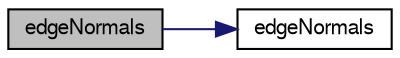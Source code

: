 digraph "edgeNormals"
{
  bgcolor="transparent";
  edge [fontname="FreeSans",fontsize="10",labelfontname="FreeSans",labelfontsize="10"];
  node [fontname="FreeSans",fontsize="10",shape=record];
  rankdir="LR";
  Node777 [label="edgeNormals",height=0.2,width=0.4,color="black", fillcolor="grey75", style="filled", fontcolor="black"];
  Node777 -> Node778 [color="midnightblue",fontsize="10",style="solid",fontname="FreeSans"];
  Node778 [label="edgeNormals",height=0.2,width=0.4,color="black",URL="$a21786.html#a6f0f200c01308f2c295e3bdfa68ba4bb",tooltip="Return the indices of the normals that are adjacent to the. "];
}
